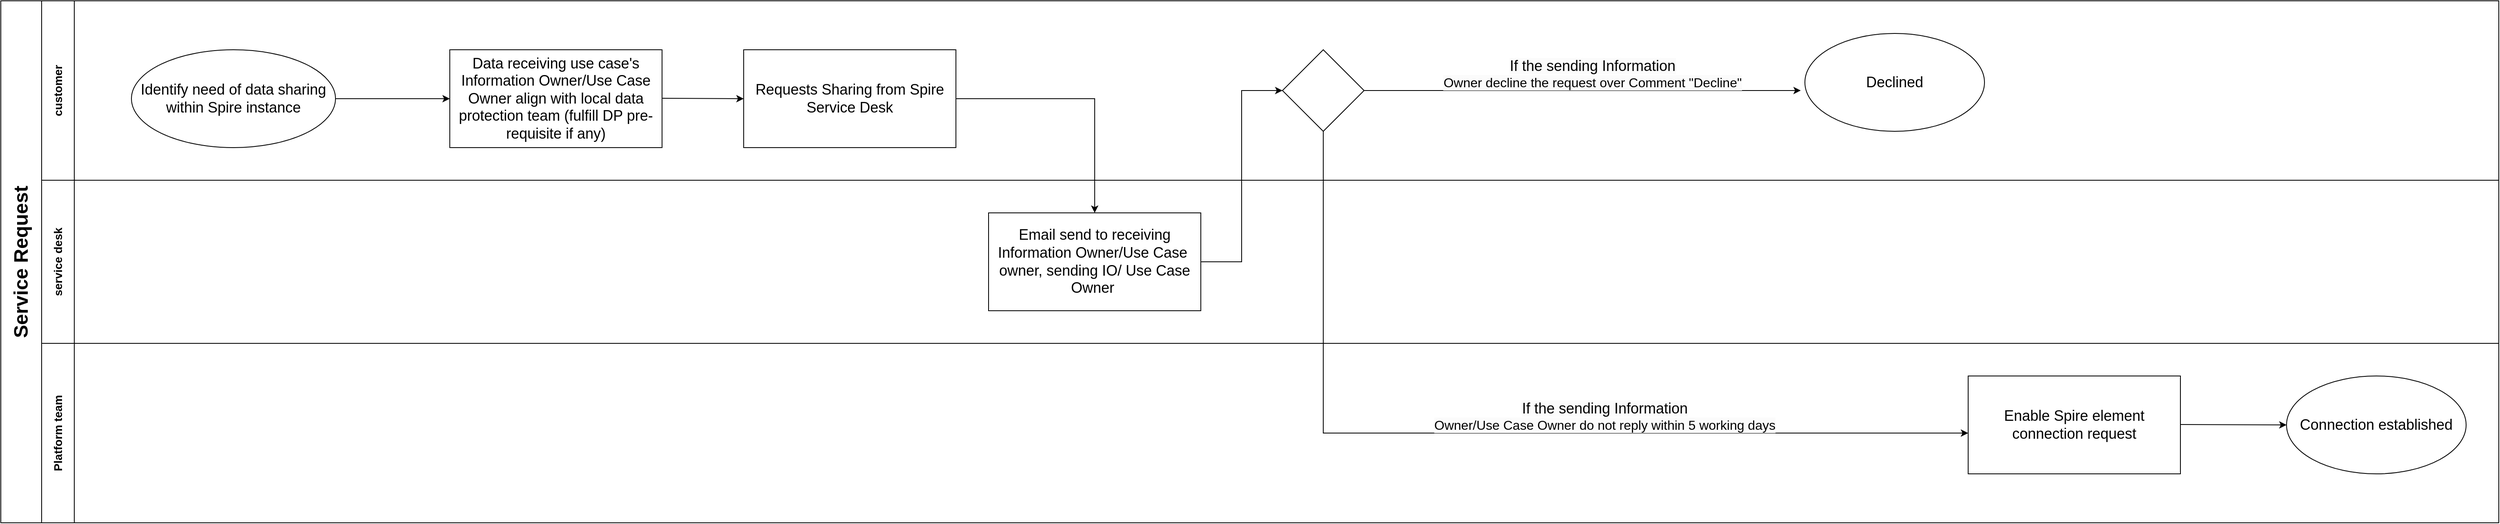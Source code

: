 <mxfile version="24.7.8">
  <diagram name="Page-1" id="tQf20HpTF1wYiivZ-3YR">
    <mxGraphModel dx="2516" dy="793" grid="1" gridSize="10" guides="1" tooltips="1" connect="1" arrows="1" fold="1" page="1" pageScale="1" pageWidth="850" pageHeight="1100" math="0" shadow="0">
      <root>
        <mxCell id="0" />
        <mxCell id="1" parent="0" />
        <mxCell id="-uE5J0Mp4RU1fBsUriHv-1" value="&lt;font style=&quot;font-size: 18px;&quot;&gt;Identify need of data sharing within Spire instance&lt;/font&gt;" style="ellipse;whiteSpace=wrap;html=1;" parent="1" vertex="1">
          <mxGeometry x="-270" y="400" width="250" height="120" as="geometry" />
        </mxCell>
        <mxCell id="-uE5J0Mp4RU1fBsUriHv-2" value="&lt;font style=&quot;font-size: 18px;&quot;&gt;Data receiving use case&#39;s Information Owner/Use Case Owner align with local data protection team (fulfill DP pre-requisite if any)&lt;/font&gt;" style="rounded=0;whiteSpace=wrap;html=1;" parent="1" vertex="1">
          <mxGeometry x="120" y="400" width="260" height="120" as="geometry" />
        </mxCell>
        <mxCell id="-uE5J0Mp4RU1fBsUriHv-3" value="&lt;font style=&quot;font-size: 18px;&quot;&gt;Requests Sharing from Spire Service Desk&lt;/font&gt;" style="rounded=0;whiteSpace=wrap;html=1;" parent="1" vertex="1">
          <mxGeometry x="480" y="400" width="260" height="120" as="geometry" />
        </mxCell>
        <mxCell id="-uE5J0Mp4RU1fBsUriHv-7" value="&lt;font style=&quot;font-size: 18px;&quot;&gt;Enable Spire element connection request&lt;/font&gt;" style="rounded=0;whiteSpace=wrap;html=1;" parent="1" vertex="1">
          <mxGeometry x="1980" y="800" width="260" height="120" as="geometry" />
        </mxCell>
        <mxCell id="-uE5J0Mp4RU1fBsUriHv-8" value="&lt;font style=&quot;font-size: 18px;&quot;&gt;Connection established&lt;/font&gt;" style="ellipse;whiteSpace=wrap;html=1;" parent="1" vertex="1">
          <mxGeometry x="2370" y="800" width="220" height="120" as="geometry" />
        </mxCell>
        <mxCell id="RUrfHn6ArPIJ4jXUnQDx-3" style="edgeStyle=orthogonalEdgeStyle;rounded=0;orthogonalLoop=1;jettySize=auto;html=1;exitX=1;exitY=0.5;exitDx=0;exitDy=0;entryX=0;entryY=0.5;entryDx=0;entryDy=0;" parent="1" source="-uE5J0Mp4RU1fBsUriHv-9" target="RUrfHn6ArPIJ4jXUnQDx-2" edge="1">
          <mxGeometry relative="1" as="geometry">
            <mxPoint x="1210" y="550" as="targetPoint" />
          </mxGeometry>
        </mxCell>
        <mxCell id="-uE5J0Mp4RU1fBsUriHv-9" value="&lt;font style=&quot;font-size: 18px;&quot;&gt;Email send to receiving Information Owner/Use Case&amp;nbsp; owner, sending IO/ Use Case Owner&amp;nbsp;&lt;/font&gt;" style="rounded=0;whiteSpace=wrap;html=1;" parent="1" vertex="1">
          <mxGeometry x="780" y="600" width="260" height="120" as="geometry" />
        </mxCell>
        <mxCell id="-uE5J0Mp4RU1fBsUriHv-10" value="" style="endArrow=classic;html=1;rounded=0;exitX=1;exitY=0.5;exitDx=0;exitDy=0;entryX=0;entryY=0.5;entryDx=0;entryDy=0;" parent="1" source="-uE5J0Mp4RU1fBsUriHv-1" target="-uE5J0Mp4RU1fBsUriHv-2" edge="1">
          <mxGeometry width="50" height="50" relative="1" as="geometry">
            <mxPoint x="120" y="680" as="sourcePoint" />
            <mxPoint x="170" y="630" as="targetPoint" />
          </mxGeometry>
        </mxCell>
        <mxCell id="-uE5J0Mp4RU1fBsUriHv-11" value="" style="endArrow=classic;html=1;rounded=0;exitX=1;exitY=0.5;exitDx=0;exitDy=0;" parent="1" edge="1">
          <mxGeometry width="50" height="50" relative="1" as="geometry">
            <mxPoint x="380" y="459.5" as="sourcePoint" />
            <mxPoint x="480" y="460" as="targetPoint" />
          </mxGeometry>
        </mxCell>
        <mxCell id="-uE5J0Mp4RU1fBsUriHv-12" value="" style="endArrow=classic;html=1;rounded=0;exitX=1;exitY=0.5;exitDx=0;exitDy=0;entryX=0.5;entryY=0;entryDx=0;entryDy=0;" parent="1" source="-uE5J0Mp4RU1fBsUriHv-3" target="-uE5J0Mp4RU1fBsUriHv-9" edge="1">
          <mxGeometry width="50" height="50" relative="1" as="geometry">
            <mxPoint x="120" y="680" as="sourcePoint" />
            <mxPoint x="170" y="630" as="targetPoint" />
            <Array as="points">
              <mxPoint x="910" y="460" />
            </Array>
          </mxGeometry>
        </mxCell>
        <mxCell id="-uE5J0Mp4RU1fBsUriHv-17" value="" style="endArrow=classic;html=1;rounded=0;exitX=1;exitY=0.5;exitDx=0;exitDy=0;entryX=0;entryY=0.5;entryDx=0;entryDy=0;" parent="1" target="-uE5J0Mp4RU1fBsUriHv-8" edge="1">
          <mxGeometry width="50" height="50" relative="1" as="geometry">
            <mxPoint x="2240" y="859.5" as="sourcePoint" />
            <mxPoint x="2310" y="860" as="targetPoint" />
          </mxGeometry>
        </mxCell>
        <mxCell id="-uE5J0Mp4RU1fBsUriHv-18" value="&lt;font style=&quot;font-size: 14px;&quot;&gt;customer&lt;/font&gt;" style="swimlane;horizontal=0;whiteSpace=wrap;html=1;startSize=40;" parent="1" vertex="1">
          <mxGeometry x="-380" y="340" width="3010" height="220" as="geometry" />
        </mxCell>
        <mxCell id="RUrfHn6ArPIJ4jXUnQDx-6" style="edgeStyle=orthogonalEdgeStyle;rounded=0;orthogonalLoop=1;jettySize=auto;html=1;exitX=0.5;exitY=1;exitDx=0;exitDy=0;" parent="-uE5J0Mp4RU1fBsUriHv-18" source="RUrfHn6ArPIJ4jXUnQDx-2" edge="1">
          <mxGeometry relative="1" as="geometry">
            <mxPoint x="2360" y="530" as="targetPoint" />
            <Array as="points">
              <mxPoint x="1570" y="530" />
            </Array>
          </mxGeometry>
        </mxCell>
        <mxCell id="RUrfHn6ArPIJ4jXUnQDx-2" value="" style="rhombus;whiteSpace=wrap;html=1;" parent="-uE5J0Mp4RU1fBsUriHv-18" vertex="1">
          <mxGeometry x="1520" y="60" width="100" height="100" as="geometry" />
        </mxCell>
        <mxCell id="RUrfHn6ArPIJ4jXUnQDx-5" value="&lt;font style=&quot;font-size: 18px;&quot;&gt;Declined&lt;/font&gt;" style="ellipse;whiteSpace=wrap;html=1;" parent="-uE5J0Mp4RU1fBsUriHv-18" vertex="1">
          <mxGeometry x="2160" y="40" width="220" height="120" as="geometry" />
        </mxCell>
        <mxCell id="RUrfHn6ArPIJ4jXUnQDx-4" value="" style="edgeStyle=orthogonalEdgeStyle;rounded=0;orthogonalLoop=1;jettySize=auto;html=1;entryX=-0.023;entryY=0.583;entryDx=0;entryDy=0;entryPerimeter=0;" parent="-uE5J0Mp4RU1fBsUriHv-18" source="RUrfHn6ArPIJ4jXUnQDx-2" target="RUrfHn6ArPIJ4jXUnQDx-5" edge="1">
          <mxGeometry x="-0.002" relative="1" as="geometry">
            <mxPoint x="1793.9" y="110.04" as="targetPoint" />
            <mxPoint as="offset" />
          </mxGeometry>
        </mxCell>
        <mxCell id="RUrfHn6ArPIJ4jXUnQDx-7" value="&lt;font style=&quot;font-size: 18px;&quot;&gt;&lt;br&gt;&lt;br style=&quot;forced-color-adjust: none; color: rgb(0, 0, 0); font-family: Helvetica; font-style: normal; font-variant-ligatures: normal; font-variant-caps: normal; font-weight: 400; letter-spacing: normal; orphans: 2; text-align: center; text-indent: 0px; text-transform: none; widows: 2; word-spacing: 0px; -webkit-text-stroke-width: 0px; white-space: nowrap; text-decoration-thickness: initial; text-decoration-style: initial; text-decoration-color: initial;&quot;&gt;&lt;span style=&quot;forced-color-adjust: none; color: rgb(0, 0, 0); font-family: Helvetica; font-style: normal; font-variant-ligatures: normal; font-variant-caps: normal; font-weight: 400; letter-spacing: normal; orphans: 2; text-align: center; text-indent: 0px; text-transform: none; widows: 2; word-spacing: 0px; -webkit-text-stroke-width: 0px; white-space: normal; text-decoration-thickness: initial; text-decoration-style: initial; text-decoration-color: initial; background-color: rgb(251, 251, 251); float: none; display: inline !important;&quot;&gt;If the sending Information&lt;/span&gt;&lt;/font&gt;&lt;div style=&quot;forced-color-adjust: none; color: rgb(0, 0, 0); font-family: Helvetica; font-style: normal; font-variant-ligatures: normal; font-variant-caps: normal; font-weight: 400; letter-spacing: normal; orphans: 2; text-align: center; text-indent: 0px; text-transform: none; widows: 2; word-spacing: 0px; -webkit-text-stroke-width: 0px; white-space: normal; text-decoration-thickness: initial; text-decoration-style: initial; text-decoration-color: initial; background-color: rgb(251, 251, 251);&quot;&gt;&lt;font size=&quot;3&quot;&gt;Owner decline the request over Comment &quot;Decline&quot;&lt;/font&gt;&lt;/div&gt;&lt;div&gt;&lt;br&gt;&lt;/div&gt;" style="text;html=1;align=center;verticalAlign=middle;whiteSpace=wrap;rounded=0;" parent="-uE5J0Mp4RU1fBsUriHv-18" vertex="1">
          <mxGeometry x="1655" y="60" width="490" height="30" as="geometry" />
        </mxCell>
        <mxCell id="-uE5J0Mp4RU1fBsUriHv-19" value="&lt;font style=&quot;font-size: 14px;&quot;&gt;service desk&lt;/font&gt;" style="swimlane;horizontal=0;whiteSpace=wrap;html=1;startSize=40;" parent="1" vertex="1">
          <mxGeometry x="-380" y="560" width="3010" height="200" as="geometry" />
        </mxCell>
        <mxCell id="-uE5J0Mp4RU1fBsUriHv-20" value="&lt;font style=&quot;font-size: 14px;&quot;&gt;Platform team&lt;/font&gt;" style="swimlane;horizontal=0;whiteSpace=wrap;html=1;startSize=40;" parent="1" vertex="1">
          <mxGeometry x="-380" y="760" width="3010" height="220" as="geometry" />
        </mxCell>
        <mxCell id="RUrfHn6ArPIJ4jXUnQDx-8" value="&lt;font style=&quot;font-size: 18px;&quot;&gt;&lt;br&gt;&lt;br style=&quot;forced-color-adjust: none; color: rgb(0, 0, 0); font-family: Helvetica; font-style: normal; font-variant-ligatures: normal; font-variant-caps: normal; font-weight: 400; letter-spacing: normal; orphans: 2; text-align: center; text-indent: 0px; text-transform: none; widows: 2; word-spacing: 0px; -webkit-text-stroke-width: 0px; white-space: nowrap; text-decoration-thickness: initial; text-decoration-style: initial; text-decoration-color: initial;&quot;&gt;&lt;span style=&quot;forced-color-adjust: none; color: rgb(0, 0, 0); font-family: Helvetica; font-style: normal; font-variant-ligatures: normal; font-variant-caps: normal; font-weight: 400; letter-spacing: normal; orphans: 2; text-align: center; text-indent: 0px; text-transform: none; widows: 2; word-spacing: 0px; -webkit-text-stroke-width: 0px; white-space: normal; text-decoration-thickness: initial; text-decoration-style: initial; text-decoration-color: initial; background-color: rgb(251, 251, 251); float: none; display: inline !important;&quot;&gt;If the sending Information&lt;/span&gt;&lt;/font&gt;&lt;div style=&quot;forced-color-adjust: none; color: rgb(0, 0, 0); font-family: Helvetica; font-style: normal; font-variant-ligatures: normal; font-variant-caps: normal; font-weight: 400; letter-spacing: normal; orphans: 2; text-align: center; text-indent: 0px; text-transform: none; widows: 2; word-spacing: 0px; -webkit-text-stroke-width: 0px; white-space: normal; text-decoration-thickness: initial; text-decoration-style: initial; text-decoration-color: initial; background-color: rgb(251, 251, 251);&quot;&gt;&lt;font size=&quot;3&quot;&gt;Owner/Use Case Owner do not reply within 5 working days&lt;/font&gt;&lt;/div&gt;&lt;div&gt;&lt;br&gt;&lt;/div&gt;" style="text;html=1;align=center;verticalAlign=middle;whiteSpace=wrap;rounded=0;" parent="-uE5J0Mp4RU1fBsUriHv-20" vertex="1">
          <mxGeometry x="1670" y="60" width="490" height="30" as="geometry" />
        </mxCell>
        <mxCell id="-uE5J0Mp4RU1fBsUriHv-25" value="&lt;font style=&quot;font-size: 24px;&quot;&gt;Service Request&lt;/font&gt;" style="swimlane;horizontal=0;whiteSpace=wrap;html=1;startSize=60;" parent="1" vertex="1">
          <mxGeometry x="-430" y="340" width="50" height="640" as="geometry" />
        </mxCell>
      </root>
    </mxGraphModel>
  </diagram>
</mxfile>
